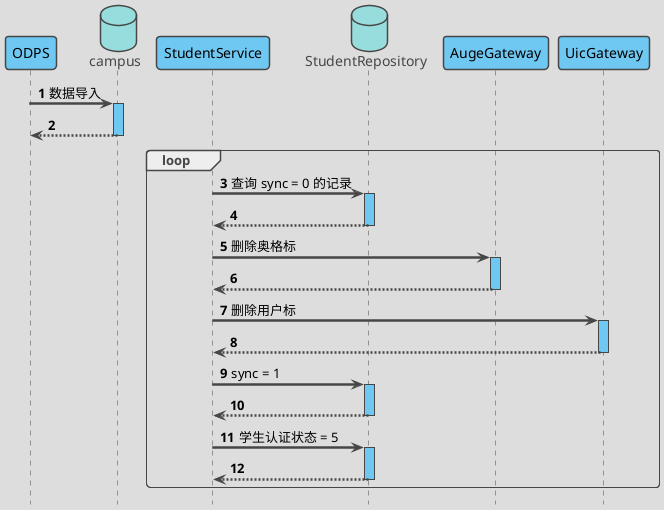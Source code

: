 @startuml
'https://plantuml.com/sequence-diagram

'隐藏脚注
hide footbox
autoActivate on

'使用 toy 主题
!theme toy

'编号
autonumber 1

'隐藏孤立的参与者
hide unlinked

'文字对齐，向左对齐
skinparam sequenceMessageAlign left

'箭头粗度
skinparam sequenceArrowThickness 2.5

' 皮肤
skinparam sequence {
    LifeLineBackgroundColor #6FC8F2
    ParticipantBackgroundColor #6FC8F2
    ParticipantFontColor black
    ActorBackgroundColor #6FC8F2
    ActorFontColor black
}

participant ODPS as odps
database campus as campus
participant StudentService as StudentService
database StudentRepository as StudentRepository
participant AugeGateway as AugeGateway
participant UicGateway as UicGateway

odps -> campus : 数据导入
return

loop
    StudentService -> StudentRepository : 查询 sync = 0 的记录
    return

    StudentService -> AugeGateway : 删除奥格标
    return

    StudentService -> UicGateway : 删除用户标
    return

    StudentService -> StudentRepository : sync = 1
    return

    StudentService -> StudentRepository : 学生认证状态 = 5
    return
end loop



@enduml